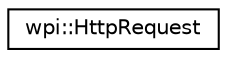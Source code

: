 digraph "Graphical Class Hierarchy"
{
  edge [fontname="Helvetica",fontsize="10",labelfontname="Helvetica",labelfontsize="10"];
  node [fontname="Helvetica",fontsize="10",shape=record];
  rankdir="LR";
  Node1 [label="wpi::HttpRequest",height=0.2,width=0.4,color="black", fillcolor="white", style="filled",URL="$classwpi_1_1HttpRequest.html"];
}
